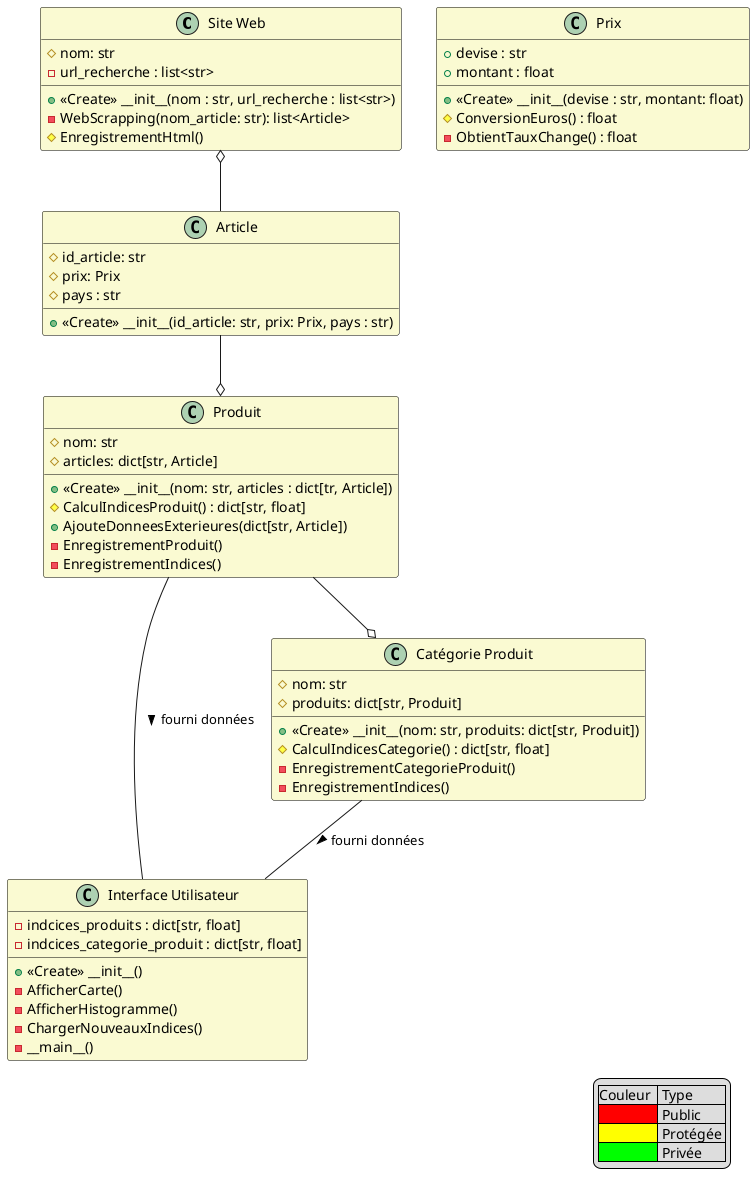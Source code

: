 @startuml
legend right
    |Couleur  | Type     |
    |<#FF0000>| Public   |
    |<#FFFF00>| Protégée |
    |<#00FF00>| Privée   |
endlegend

skinparam class {
    BackgroundColor LightGoldenRodYellow
    BorderColor black
}

class "Site Web" {
    # nom: str
    - url_recherche : list<str>
    + <<Create>> __init__(nom : str, url_recherche : list<str>)
    - WebScrapping(nom_article: str): list<Article>
    # EnregistrementHtml()
    
    
}

class "Interface Utilisateur" {
    - indcices_produits : dict[str, float]
    - indcices_categorie_produit : dict[str, float]
    + <<Create>> __init__()
    - AfficherCarte()
    - AfficherHistogramme()
    - ChargerNouveauxIndices()
    - __main__()
}

class Article {
    # id_article: str
    # prix: Prix
    # pays : str
    + <<Create>> __init__(id_article: str, prix: Prix, pays : str)
}

class Produit {
    # nom: str
    # articles: dict[str, Article]
    + <<Create>> __init__(nom: str, articles : dict[tr, Article])
    # CalculIndicesProduit() : dict[str, float]
    + AjouteDonneesExterieures(dict[str, Article]) 
    - EnregistrementProduit()
    - EnregistrementIndices()
}

class "Catégorie Produit" {
    # nom: str
    # produits: dict[str, Produit]
    + <<Create>> __init__(nom: str, produits: dict[str, Produit])
    # CalculIndicesCategorie() : dict[str, float]
    - EnregistrementCategorieProduit()
    - EnregistrementIndices()
}

class Prix {
    + devise : str
    + montant : float
    + <<Create>> __init__(devise : str, montant: float)
    # ConversionEuros() : float
    - ObtientTauxChange() : float

}


"Site Web" o-- Article
Article --o Produit
Produit --o "Catégorie Produit"

"Catégorie Produit" -- "Interface Utilisateur" : fourni données >
Produit -- "Interface Utilisateur" : fourni données >
@enduml